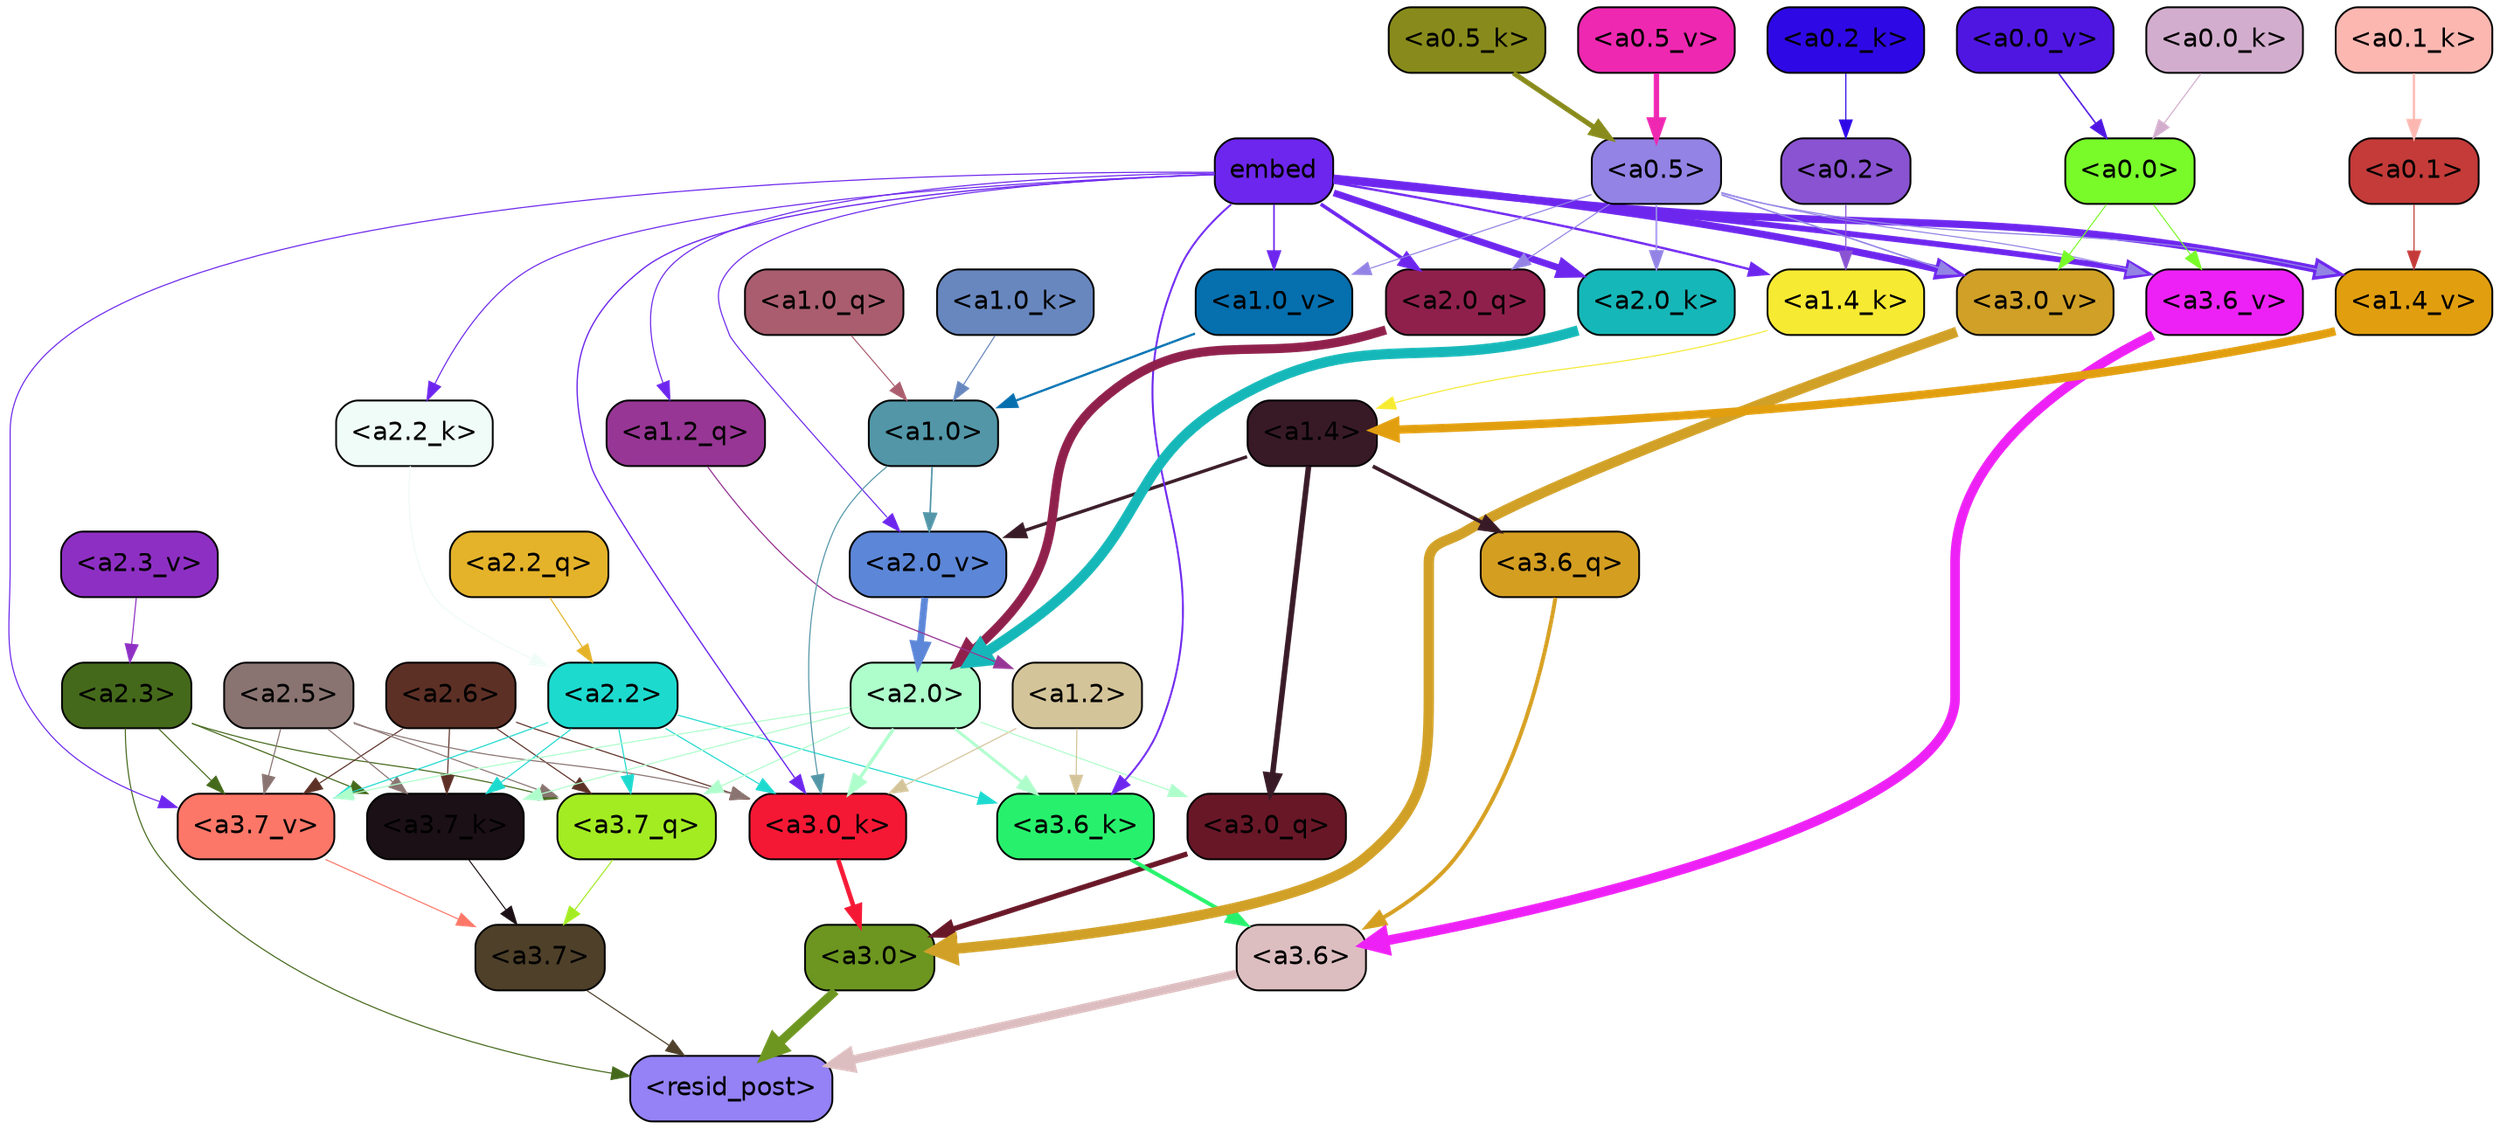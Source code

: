 strict digraph "" {
	graph [bgcolor=transparent,
		layout=dot,
		overlap=false,
		splines=true
	];
	"<a3.7>"	[color=black,
		fillcolor="#4e4029",
		fontname=Helvetica,
		shape=box,
		style="filled, rounded"];
	"<resid_post>"	[color=black,
		fillcolor="#9482f6",
		fontname=Helvetica,
		shape=box,
		style="filled, rounded"];
	"<a3.7>" -> "<resid_post>"	[color="#4e4029",
		penwidth=0.6];
	"<a3.6>"	[color=black,
		fillcolor="#ddbec0",
		fontname=Helvetica,
		shape=box,
		style="filled, rounded"];
	"<a3.6>" -> "<resid_post>"	[color="#ddbec0",
		penwidth=4.751592040061951];
	"<a3.0>"	[color=black,
		fillcolor="#6c9620",
		fontname=Helvetica,
		shape=box,
		style="filled, rounded"];
	"<a3.0>" -> "<resid_post>"	[color="#6c9620",
		penwidth=4.904066681861877];
	"<a2.3>"	[color=black,
		fillcolor="#45691b",
		fontname=Helvetica,
		shape=box,
		style="filled, rounded"];
	"<a2.3>" -> "<resid_post>"	[color="#45691b",
		penwidth=0.6];
	"<a3.7_q>"	[color=black,
		fillcolor="#a3ec22",
		fontname=Helvetica,
		shape=box,
		style="filled, rounded"];
	"<a2.3>" -> "<a3.7_q>"	[color="#45691b",
		penwidth=0.6];
	"<a3.7_k>"	[color=black,
		fillcolor="#1b1015",
		fontname=Helvetica,
		shape=box,
		style="filled, rounded"];
	"<a2.3>" -> "<a3.7_k>"	[color="#45691b",
		penwidth=0.6];
	"<a3.7_v>"	[color=black,
		fillcolor="#fd7768",
		fontname=Helvetica,
		shape=box,
		style="filled, rounded"];
	"<a2.3>" -> "<a3.7_v>"	[color="#45691b",
		penwidth=0.6];
	"<a3.7_q>" -> "<a3.7>"	[color="#a3ec22",
		penwidth=0.6];
	"<a3.6_q>"	[color=black,
		fillcolor="#d49e21",
		fontname=Helvetica,
		shape=box,
		style="filled, rounded"];
	"<a3.6_q>" -> "<a3.6>"	[color="#d49e21",
		penwidth=2.160832464694977];
	"<a3.0_q>"	[color=black,
		fillcolor="#681727",
		fontname=Helvetica,
		shape=box,
		style="filled, rounded"];
	"<a3.0_q>" -> "<a3.0>"	[color="#681727",
		penwidth=2.870753765106201];
	"<a3.7_k>" -> "<a3.7>"	[color="#1b1015",
		penwidth=0.6];
	"<a3.6_k>"	[color=black,
		fillcolor="#27f16c",
		fontname=Helvetica,
		shape=box,
		style="filled, rounded"];
	"<a3.6_k>" -> "<a3.6>"	[color="#27f16c",
		penwidth=2.13908451795578];
	"<a3.0_k>"	[color=black,
		fillcolor="#f51834",
		fontname=Helvetica,
		shape=box,
		style="filled, rounded"];
	"<a3.0_k>" -> "<a3.0>"	[color="#f51834",
		penwidth=2.520303964614868];
	"<a3.7_v>" -> "<a3.7>"	[color="#fd7768",
		penwidth=0.6];
	"<a3.6_v>"	[color=black,
		fillcolor="#ed21f5",
		fontname=Helvetica,
		shape=box,
		style="filled, rounded"];
	"<a3.6_v>" -> "<a3.6>"	[color="#ed21f5",
		penwidth=5.297133803367615];
	"<a3.0_v>"	[color=black,
		fillcolor="#d0a027",
		fontname=Helvetica,
		shape=box,
		style="filled, rounded"];
	"<a3.0_v>" -> "<a3.0>"	[color="#d0a027",
		penwidth=5.680712580680847];
	"<a2.6>"	[color=black,
		fillcolor="#5d3026",
		fontname=Helvetica,
		shape=box,
		style="filled, rounded"];
	"<a2.6>" -> "<a3.7_q>"	[color="#5d3026",
		penwidth=0.6];
	"<a2.6>" -> "<a3.7_k>"	[color="#5d3026",
		penwidth=0.6];
	"<a2.6>" -> "<a3.0_k>"	[color="#5d3026",
		penwidth=0.6];
	"<a2.6>" -> "<a3.7_v>"	[color="#5d3026",
		penwidth=0.6];
	"<a2.5>"	[color=black,
		fillcolor="#897471",
		fontname=Helvetica,
		shape=box,
		style="filled, rounded"];
	"<a2.5>" -> "<a3.7_q>"	[color="#897471",
		penwidth=0.6];
	"<a2.5>" -> "<a3.7_k>"	[color="#897471",
		penwidth=0.6];
	"<a2.5>" -> "<a3.0_k>"	[color="#897471",
		penwidth=0.6];
	"<a2.5>" -> "<a3.7_v>"	[color="#897471",
		penwidth=0.6];
	"<a2.2>"	[color=black,
		fillcolor="#1ddacf",
		fontname=Helvetica,
		shape=box,
		style="filled, rounded"];
	"<a2.2>" -> "<a3.7_q>"	[color="#1ddacf",
		penwidth=0.6];
	"<a2.2>" -> "<a3.7_k>"	[color="#1ddacf",
		penwidth=0.6];
	"<a2.2>" -> "<a3.6_k>"	[color="#1ddacf",
		penwidth=0.6];
	"<a2.2>" -> "<a3.0_k>"	[color="#1ddacf",
		penwidth=0.6];
	"<a2.2>" -> "<a3.7_v>"	[color="#1ddacf",
		penwidth=0.6];
	"<a2.0>"	[color=black,
		fillcolor="#aefecb",
		fontname=Helvetica,
		shape=box,
		style="filled, rounded"];
	"<a2.0>" -> "<a3.7_q>"	[color="#aefecb",
		penwidth=0.6];
	"<a2.0>" -> "<a3.0_q>"	[color="#aefecb",
		penwidth=0.6];
	"<a2.0>" -> "<a3.7_k>"	[color="#aefecb",
		penwidth=0.6];
	"<a2.0>" -> "<a3.6_k>"	[color="#aefecb",
		penwidth=1.5897698998451233];
	"<a2.0>" -> "<a3.0_k>"	[color="#aefecb",
		penwidth=1.8405593037605286];
	"<a2.0>" -> "<a3.7_v>"	[color="#aefecb",
		penwidth=0.6];
	"<a1.4>"	[color=black,
		fillcolor="#381a26",
		fontname=Helvetica,
		shape=box,
		style="filled, rounded"];
	"<a1.4>" -> "<a3.6_q>"	[color="#381a26",
		penwidth=2.0260728895664215];
	"<a1.4>" -> "<a3.0_q>"	[color="#381a26",
		penwidth=3.0185627341270447];
	"<a2.0_v>"	[color=black,
		fillcolor="#5c86d7",
		fontname=Helvetica,
		shape=box,
		style="filled, rounded"];
	"<a1.4>" -> "<a2.0_v>"	[color="#381a26",
		penwidth=1.7970525026321411];
	"<a1.2>"	[color=black,
		fillcolor="#d4c499",
		fontname=Helvetica,
		shape=box,
		style="filled, rounded"];
	"<a1.2>" -> "<a3.6_k>"	[color="#d4c499",
		penwidth=0.6];
	"<a1.2>" -> "<a3.0_k>"	[color="#d4c499",
		penwidth=0.6];
	embed	[color=black,
		fillcolor="#6d26ed",
		fontname=Helvetica,
		shape=box,
		style="filled, rounded"];
	embed -> "<a3.6_k>"	[color="#6d26ed",
		penwidth=1.046662151813507];
	embed -> "<a3.0_k>"	[color="#6d26ed",
		penwidth=0.6995279788970947];
	embed -> "<a3.7_v>"	[color="#6d26ed",
		penwidth=0.6];
	embed -> "<a3.6_v>"	[color="#6d26ed",
		penwidth=3.1840110421180725];
	embed -> "<a3.0_v>"	[color="#6d26ed",
		penwidth=3.9005755856633186];
	"<a2.0_q>"	[color=black,
		fillcolor="#8f204c",
		fontname=Helvetica,
		shape=box,
		style="filled, rounded"];
	embed -> "<a2.0_q>"	[color="#6d26ed",
		penwidth=1.9669389724731445];
	"<a2.2_k>"	[color=black,
		fillcolor="#f0fcf8",
		fontname=Helvetica,
		shape=box,
		style="filled, rounded"];
	embed -> "<a2.2_k>"	[color="#6d26ed",
		penwidth=0.6];
	"<a2.0_k>"	[color=black,
		fillcolor="#16b7b8",
		fontname=Helvetica,
		shape=box,
		style="filled, rounded"];
	embed -> "<a2.0_k>"	[color="#6d26ed",
		penwidth=3.6898754835128784];
	embed -> "<a2.0_v>"	[color="#6d26ed",
		penwidth=0.6];
	"<a1.2_q>"	[color=black,
		fillcolor="#973695",
		fontname=Helvetica,
		shape=box,
		style="filled, rounded"];
	embed -> "<a1.2_q>"	[color="#6d26ed",
		penwidth=0.6];
	"<a1.4_k>"	[color=black,
		fillcolor="#f7ea32",
		fontname=Helvetica,
		shape=box,
		style="filled, rounded"];
	embed -> "<a1.4_k>"	[color="#6d26ed",
		penwidth=1.2758672684431076];
	"<a1.4_v>"	[color=black,
		fillcolor="#e19e0f",
		fontname=Helvetica,
		shape=box,
		style="filled, rounded"];
	embed -> "<a1.4_v>"	[color="#6d26ed",
		penwidth=3.992354243993759];
	"<a1.0_v>"	[color=black,
		fillcolor="#066fae",
		fontname=Helvetica,
		shape=box,
		style="filled, rounded"];
	embed -> "<a1.0_v>"	[color="#6d26ed",
		penwidth=0.8768336176872253];
	"<a1.0>"	[color=black,
		fillcolor="#5296a8",
		fontname=Helvetica,
		shape=box,
		style="filled, rounded"];
	"<a1.0>" -> "<a3.0_k>"	[color="#5296a8",
		penwidth=0.6];
	"<a1.0>" -> "<a2.0_v>"	[color="#5296a8",
		penwidth=0.8836666345596313];
	"<a0.5>"	[color=black,
		fillcolor="#9383e5",
		fontname=Helvetica,
		shape=box,
		style="filled, rounded"];
	"<a0.5>" -> "<a3.6_v>"	[color="#9383e5",
		penwidth=0.6];
	"<a0.5>" -> "<a3.0_v>"	[color="#9383e5",
		penwidth=0.8493617177009583];
	"<a0.5>" -> "<a2.0_q>"	[color="#9383e5",
		penwidth=0.6];
	"<a0.5>" -> "<a2.0_k>"	[color="#9383e5",
		penwidth=0.9942188858985901];
	"<a0.5>" -> "<a1.4_v>"	[color="#9383e5",
		penwidth=0.6379710733890533];
	"<a0.5>" -> "<a1.0_v>"	[color="#9383e5",
		penwidth=0.6];
	"<a0.0>"	[color=black,
		fillcolor="#78fb29",
		fontname=Helvetica,
		shape=box,
		style="filled, rounded"];
	"<a0.0>" -> "<a3.6_v>"	[color="#78fb29",
		penwidth=0.6];
	"<a0.0>" -> "<a3.0_v>"	[color="#78fb29",
		penwidth=0.6];
	"<a2.2_q>"	[color=black,
		fillcolor="#e5b32a",
		fontname=Helvetica,
		shape=box,
		style="filled, rounded"];
	"<a2.2_q>" -> "<a2.2>"	[color="#e5b32a",
		penwidth=0.6];
	"<a2.0_q>" -> "<a2.0>"	[color="#8f204c",
		penwidth=5.0040658712387085];
	"<a2.2_k>" -> "<a2.2>"	[color="#f0fcf8",
		penwidth=0.6304321400821209];
	"<a2.0_k>" -> "<a2.0>"	[color="#16b7b8",
		penwidth=5.6445024609565735];
	"<a2.3_v>"	[color=black,
		fillcolor="#8e2fc4",
		fontname=Helvetica,
		shape=box,
		style="filled, rounded"];
	"<a2.3_v>" -> "<a2.3>"	[color="#8e2fc4",
		penwidth=0.6];
	"<a2.0_v>" -> "<a2.0>"	[color="#5c86d7",
		penwidth=3.781584322452545];
	"<a1.2_q>" -> "<a1.2>"	[color="#973695",
		penwidth=0.6481351256370544];
	"<a1.0_q>"	[color=black,
		fillcolor="#aa5d6e",
		fontname=Helvetica,
		shape=box,
		style="filled, rounded"];
	"<a1.0_q>" -> "<a1.0>"	[color="#aa5d6e",
		penwidth=0.6];
	"<a1.4_k>" -> "<a1.4>"	[color="#f7ea32",
		penwidth=0.6];
	"<a1.0_k>"	[color=black,
		fillcolor="#6887bf",
		fontname=Helvetica,
		shape=box,
		style="filled, rounded"];
	"<a1.0_k>" -> "<a1.0>"	[color="#6887bf",
		penwidth=0.6];
	"<a1.4_v>" -> "<a1.4>"	[color="#e19e0f",
		penwidth=4.602061748504639];
	"<a1.0_v>" -> "<a1.0>"	[color="#066fae",
		penwidth=1.227757602930069];
	"<a0.2>"	[color=black,
		fillcolor="#8953d2",
		fontname=Helvetica,
		shape=box,
		style="filled, rounded"];
	"<a0.2>" -> "<a1.4_k>"	[color="#8953d2",
		penwidth=0.6];
	"<a0.1>"	[color=black,
		fillcolor="#c43b39",
		fontname=Helvetica,
		shape=box,
		style="filled, rounded"];
	"<a0.1>" -> "<a1.4_v>"	[color="#c43b39",
		penwidth=0.6];
	"<a0.5_k>"	[color=black,
		fillcolor="#888b1b",
		fontname=Helvetica,
		shape=box,
		style="filled, rounded"];
	"<a0.5_k>" -> "<a0.5>"	[color="#888b1b",
		penwidth=2.7730584144592285];
	"<a0.2_k>"	[color=black,
		fillcolor="#2e09e5",
		fontname=Helvetica,
		shape=box,
		style="filled, rounded"];
	"<a0.2_k>" -> "<a0.2>"	[color="#2e09e5",
		penwidth=0.6];
	"<a0.1_k>"	[color=black,
		fillcolor="#fcb7b1",
		fontname=Helvetica,
		shape=box,
		style="filled, rounded"];
	"<a0.1_k>" -> "<a0.1>"	[color="#fcb7b1",
		penwidth=1.281095266342163];
	"<a0.0_k>"	[color=black,
		fillcolor="#d3adce",
		fontname=Helvetica,
		shape=box,
		style="filled, rounded"];
	"<a0.0_k>" -> "<a0.0>"	[color="#d3adce",
		penwidth=0.6];
	"<a0.5_v>"	[color=black,
		fillcolor="#ee28b1",
		fontname=Helvetica,
		shape=box,
		style="filled, rounded"];
	"<a0.5_v>" -> "<a0.5>"	[color="#ee28b1",
		penwidth=2.9687485098838806];
	"<a0.0_v>"	[color=black,
		fillcolor="#4f16e2",
		fontname=Helvetica,
		shape=box,
		style="filled, rounded"];
	"<a0.0_v>" -> "<a0.0>"	[color="#4f16e2",
		penwidth=0.8196042068302631];
}
